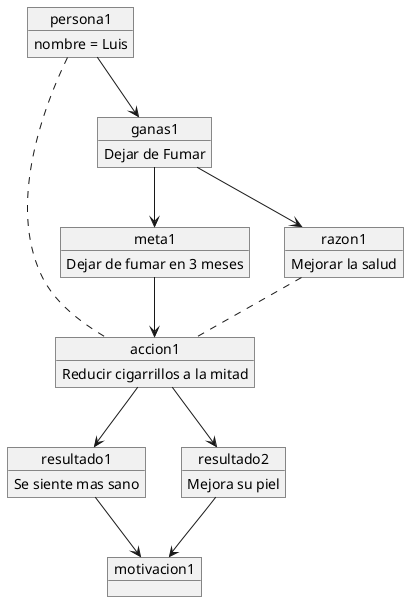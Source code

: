 @startuml Motivacion para dejar de fumar

object persona1 {
    nombre = Luis
}

object meta1 {
    Dejar de fumar en 3 meses
}

object accion1 {
    Reducir cigarrillos a la mitad
}

object ganas1 {
    Dejar de Fumar
}

object razon1 {
    Mejorar la salud
}

object resultado1 {
    Se siente mas sano
}

object resultado2 {
    Mejora su piel
}

object motivacion1 {
}

persona1 --> ganas1 
ganas1 --> meta1  
ganas1 --> razon1  
persona1 -[dashed]- accion1
accion1 --> resultado1 
accion1 --> resultado2
resultado1 --> motivacion1 
resultado2 --> motivacion1 
meta1 --> accion1 
razon1 -[dashed]- accion1

@enduml
